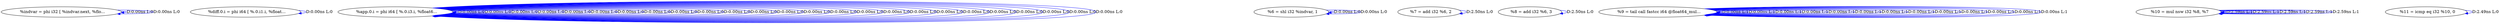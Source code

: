 digraph {
Node0x3cf2d50[label="  %indvar = phi i32 [ %indvar.next, %flo..."];
Node0x3cf2d50 -> Node0x3cf2d50[label="D:0.00ns L:0",color=blue];
Node0x3cf2d50 -> Node0x3cf2d50[label="D:0.00ns L:0",color=blue];
Node0x3cf2e30[label="  %diff.0.i = phi i64 [ %.0.i1.i, %float..."];
Node0x3cf2e30 -> Node0x3cf2e30[label="D:0.00ns L:0",color=blue];
Node0x3cf2f10[label="  %app.0.i = phi i64 [ %.0.i3.i, %float6..."];
Node0x3cf2f10 -> Node0x3cf2f10[label="D:0.00ns L:0",color=blue];
Node0x3cf2f10 -> Node0x3cf2f10[label="D:0.00ns L:0",color=blue];
Node0x3cf2f10 -> Node0x3cf2f10[label="D:0.00ns L:0",color=blue];
Node0x3cf2f10 -> Node0x3cf2f10[label="D:0.00ns L:0",color=blue];
Node0x3cf2f10 -> Node0x3cf2f10[label="D:0.00ns L:0",color=blue];
Node0x3cf2f10 -> Node0x3cf2f10[label="D:0.00ns L:0",color=blue];
Node0x3cf2f10 -> Node0x3cf2f10[label="D:0.00ns L:0",color=blue];
Node0x3cf2f10 -> Node0x3cf2f10[label="D:0.00ns L:0",color=blue];
Node0x3cf2f10 -> Node0x3cf2f10[label="D:0.00ns L:0",color=blue];
Node0x3cf2f10 -> Node0x3cf2f10[label="D:0.00ns L:0",color=blue];
Node0x3cf2f10 -> Node0x3cf2f10[label="D:0.00ns L:0",color=blue];
Node0x3cf2f10 -> Node0x3cf2f10[label="D:0.00ns L:0",color=blue];
Node0x3cf2f10 -> Node0x3cf2f10[label="D:0.00ns L:0",color=blue];
Node0x3cf2f10 -> Node0x3cf2f10[label="D:0.00ns L:0",color=blue];
Node0x3cf2f10 -> Node0x3cf2f10[label="D:0.00ns L:0",color=blue];
Node0x3cf2f10 -> Node0x3cf2f10[label="D:0.00ns L:0",color=blue];
Node0x3cf2f10 -> Node0x3cf2f10[label="D:0.00ns L:0",color=blue];
Node0x3cf2f10 -> Node0x3cf2f10[label="D:0.00ns L:0",color=blue];
Node0x3cf2f10 -> Node0x3cf2f10[label="D:0.00ns L:0",color=blue];
Node0x3cf2f10 -> Node0x3cf2f10[label="D:0.00ns L:0",color=blue];
Node0x3cf2f10 -> Node0x3cf2f10[label="D:0.00ns L:0",color=blue];
Node0x3cf2f10 -> Node0x3cf2f10[label="D:0.00ns L:0",color=blue];
Node0x3cf2f10 -> Node0x3cf2f10[label="D:0.00ns L:0",color=blue];
Node0x3cf2f10 -> Node0x3cf2f10[label="D:0.00ns L:0",color=blue];
Node0x3cf2f10 -> Node0x3cf2f10[label="D:0.00ns L:0",color=blue];
Node0x3cf2ff0[label="  %6 = shl i32 %indvar, 1"];
Node0x3cf2ff0 -> Node0x3cf2ff0[label="D:0.00ns L:0",color=blue];
Node0x3cf2ff0 -> Node0x3cf2ff0[label="D:0.00ns L:0",color=blue];
Node0x3cf30d0[label="  %7 = add i32 %6, 2"];
Node0x3cf30d0 -> Node0x3cf30d0[label="D:2.50ns L:0",color=blue];
Node0x3cf31b0[label="  %8 = add i32 %6, 3"];
Node0x3cf31b0 -> Node0x3cf31b0[label="D:2.50ns L:0",color=blue];
Node0x3cf3290[label="  %9 = tail call fastcc i64 @float64_mul..."];
Node0x3cf3290 -> Node0x3cf3290[label="D:0.00ns L:1",color=blue];
Node0x3cf3290 -> Node0x3cf3290[label="D:0.00ns L:1",color=blue];
Node0x3cf3290 -> Node0x3cf3290[label="D:0.00ns L:1",color=blue];
Node0x3cf3290 -> Node0x3cf3290[label="D:0.00ns L:1",color=blue];
Node0x3cf3290 -> Node0x3cf3290[label="D:0.00ns L:1",color=blue];
Node0x3cf3290 -> Node0x3cf3290[label="D:0.00ns L:1",color=blue];
Node0x3cf3290 -> Node0x3cf3290[label="D:0.00ns L:1",color=blue];
Node0x3cf3290 -> Node0x3cf3290[label="D:0.00ns L:1",color=blue];
Node0x3cf3290 -> Node0x3cf3290[label="D:0.00ns L:1",color=blue];
Node0x3cf3290 -> Node0x3cf3290[label="D:0.00ns L:1",color=blue];
Node0x3cf3290 -> Node0x3cf3290[label="D:0.00ns L:1",color=blue];
Node0x3cf3290 -> Node0x3cf3290[label="D:0.00ns L:1",color=blue];
Node0x3cf3290 -> Node0x3cf3290[label="D:0.00ns L:1",color=blue];
Node0x3cf3370[label="  %10 = mul nsw i32 %8, %7"];
Node0x3cf3370 -> Node0x3cf3370[label="D:2.59ns L:1",color=blue];
Node0x3cf3370 -> Node0x3cf3370[label="D:2.59ns L:1",color=blue];
Node0x3cf3370 -> Node0x3cf3370[label="D:2.59ns L:1",color=blue];
Node0x3cf3370 -> Node0x3cf3370[label="D:2.59ns L:1",color=blue];
Node0x3cf3370 -> Node0x3cf3370[label="D:2.59ns L:1",color=blue];
Node0x3cc0f50[label="  %11 = icmp eq i32 %10, 0"];
Node0x3cc0f50 -> Node0x3cc0f50[label="D:2.49ns L:0",color=blue];
}
